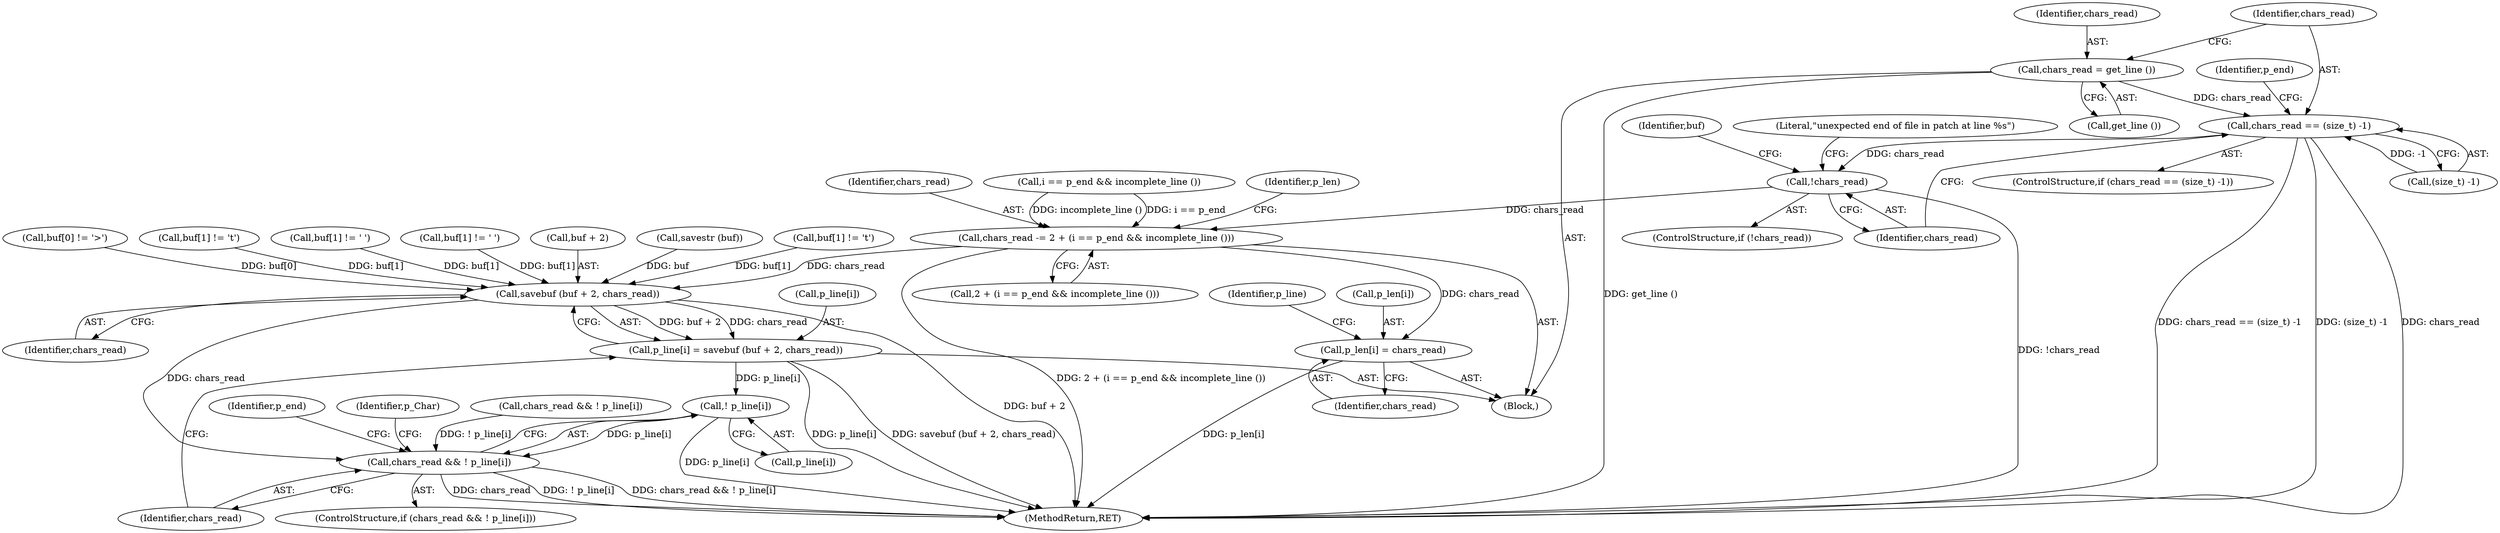 digraph "0_savannah_0c08d7a902c6fdd49b704623a12d8d672ef18944@API" {
"1002578" [label="(Call,chars_read = get_line ())"];
"1002582" [label="(Call,chars_read == (size_t) -1)"];
"1002598" [label="(Call,!chars_read)"];
"1002628" [label="(Call,chars_read -= 2 + (i == p_end && incomplete_line ()))"];
"1002637" [label="(Call,p_len[i] = chars_read)"];
"1002646" [label="(Call,savebuf (buf + 2, chars_read))"];
"1002642" [label="(Call,p_line[i] = savebuf (buf + 2, chars_read))"];
"1002654" [label="(Call,! p_line[i])"];
"1002652" [label="(Call,chars_read && ! p_line[i])"];
"1002597" [label="(ControlStructure,if (!chars_read))"];
"1002651" [label="(ControlStructure,if (chars_read && ! p_line[i]))"];
"1002646" [label="(Call,savebuf (buf + 2, chars_read))"];
"1002580" [label="(Call,get_line ())"];
"1002470" [label="(Call,chars_read && ! p_line[i])"];
"1002772" [label="(MethodReturn,RET)"];
"1002654" [label="(Call,! p_line[i])"];
"1002644" [label="(Identifier,p_line)"];
"1002660" [label="(Identifier,p_end)"];
"1002579" [label="(Identifier,chars_read)"];
"1002642" [label="(Call,p_line[i] = savebuf (buf + 2, chars_read))"];
"1002601" [label="(Literal,\"unexpected end of file in patch at line %s\")"];
"1002653" [label="(Identifier,chars_read)"];
"1002618" [label="(Call,buf[1] != '\t')"];
"1002584" [label="(Call,(size_t) -1)"];
"1002609" [label="(Identifier,buf)"];
"1002578" [label="(Call,chars_read = get_line ())"];
"1002581" [label="(ControlStructure,if (chars_read == (size_t) -1))"];
"1002650" [label="(Identifier,chars_read)"];
"1002431" [label="(Call,buf[1] != ' ')"];
"1002652" [label="(Call,chars_read && ! p_line[i])"];
"1002577" [label="(Block,)"];
"1002583" [label="(Identifier,chars_read)"];
"1002590" [label="(Identifier,p_end)"];
"1002599" [label="(Identifier,chars_read)"];
"1002598" [label="(Call,!chars_read)"];
"1002638" [label="(Call,p_len[i])"];
"1002637" [label="(Call,p_len[i] = chars_read)"];
"1002655" [label="(Call,p_line[i])"];
"1002582" [label="(Call,chars_read == (size_t) -1)"];
"1002643" [label="(Call,p_line[i])"];
"1002613" [label="(Call,buf[1] != ' ')"];
"1002641" [label="(Identifier,chars_read)"];
"1002632" [label="(Call,i == p_end && incomplete_line ())"];
"1002630" [label="(Call,2 + (i == p_end && incomplete_line ()))"];
"1002628" [label="(Call,chars_read -= 2 + (i == p_end && incomplete_line ()))"];
"1002669" [label="(Identifier,p_Char)"];
"1002647" [label="(Call,buf + 2)"];
"1002629" [label="(Identifier,chars_read)"];
"1002553" [label="(Call,savestr (buf))"];
"1002639" [label="(Identifier,p_len)"];
"1002436" [label="(Call,buf[1] != '\t')"];
"1002607" [label="(Call,buf[0] != '>')"];
"1002578" -> "1002577"  [label="AST: "];
"1002578" -> "1002580"  [label="CFG: "];
"1002579" -> "1002578"  [label="AST: "];
"1002580" -> "1002578"  [label="AST: "];
"1002583" -> "1002578"  [label="CFG: "];
"1002578" -> "1002772"  [label="DDG: get_line ()"];
"1002578" -> "1002582"  [label="DDG: chars_read"];
"1002582" -> "1002581"  [label="AST: "];
"1002582" -> "1002584"  [label="CFG: "];
"1002583" -> "1002582"  [label="AST: "];
"1002584" -> "1002582"  [label="AST: "];
"1002590" -> "1002582"  [label="CFG: "];
"1002599" -> "1002582"  [label="CFG: "];
"1002582" -> "1002772"  [label="DDG: chars_read == (size_t) -1"];
"1002582" -> "1002772"  [label="DDG: (size_t) -1"];
"1002582" -> "1002772"  [label="DDG: chars_read"];
"1002584" -> "1002582"  [label="DDG: -1"];
"1002582" -> "1002598"  [label="DDG: chars_read"];
"1002598" -> "1002597"  [label="AST: "];
"1002598" -> "1002599"  [label="CFG: "];
"1002599" -> "1002598"  [label="AST: "];
"1002601" -> "1002598"  [label="CFG: "];
"1002609" -> "1002598"  [label="CFG: "];
"1002598" -> "1002772"  [label="DDG: !chars_read"];
"1002598" -> "1002628"  [label="DDG: chars_read"];
"1002628" -> "1002577"  [label="AST: "];
"1002628" -> "1002630"  [label="CFG: "];
"1002629" -> "1002628"  [label="AST: "];
"1002630" -> "1002628"  [label="AST: "];
"1002639" -> "1002628"  [label="CFG: "];
"1002628" -> "1002772"  [label="DDG: 2 + (i == p_end && incomplete_line ())"];
"1002632" -> "1002628"  [label="DDG: i == p_end"];
"1002632" -> "1002628"  [label="DDG: incomplete_line ()"];
"1002628" -> "1002637"  [label="DDG: chars_read"];
"1002628" -> "1002646"  [label="DDG: chars_read"];
"1002637" -> "1002577"  [label="AST: "];
"1002637" -> "1002641"  [label="CFG: "];
"1002638" -> "1002637"  [label="AST: "];
"1002641" -> "1002637"  [label="AST: "];
"1002644" -> "1002637"  [label="CFG: "];
"1002637" -> "1002772"  [label="DDG: p_len[i]"];
"1002646" -> "1002642"  [label="AST: "];
"1002646" -> "1002650"  [label="CFG: "];
"1002647" -> "1002646"  [label="AST: "];
"1002650" -> "1002646"  [label="AST: "];
"1002642" -> "1002646"  [label="CFG: "];
"1002646" -> "1002772"  [label="DDG: buf + 2"];
"1002646" -> "1002642"  [label="DDG: buf + 2"];
"1002646" -> "1002642"  [label="DDG: chars_read"];
"1002618" -> "1002646"  [label="DDG: buf[1]"];
"1002613" -> "1002646"  [label="DDG: buf[1]"];
"1002553" -> "1002646"  [label="DDG: buf"];
"1002607" -> "1002646"  [label="DDG: buf[0]"];
"1002436" -> "1002646"  [label="DDG: buf[1]"];
"1002431" -> "1002646"  [label="DDG: buf[1]"];
"1002646" -> "1002652"  [label="DDG: chars_read"];
"1002642" -> "1002577"  [label="AST: "];
"1002643" -> "1002642"  [label="AST: "];
"1002653" -> "1002642"  [label="CFG: "];
"1002642" -> "1002772"  [label="DDG: savebuf (buf + 2, chars_read)"];
"1002642" -> "1002772"  [label="DDG: p_line[i]"];
"1002642" -> "1002654"  [label="DDG: p_line[i]"];
"1002654" -> "1002652"  [label="AST: "];
"1002654" -> "1002655"  [label="CFG: "];
"1002655" -> "1002654"  [label="AST: "];
"1002652" -> "1002654"  [label="CFG: "];
"1002654" -> "1002772"  [label="DDG: p_line[i]"];
"1002654" -> "1002652"  [label="DDG: p_line[i]"];
"1002652" -> "1002651"  [label="AST: "];
"1002652" -> "1002653"  [label="CFG: "];
"1002653" -> "1002652"  [label="AST: "];
"1002660" -> "1002652"  [label="CFG: "];
"1002669" -> "1002652"  [label="CFG: "];
"1002652" -> "1002772"  [label="DDG: chars_read && ! p_line[i]"];
"1002652" -> "1002772"  [label="DDG: chars_read"];
"1002652" -> "1002772"  [label="DDG: ! p_line[i]"];
"1002470" -> "1002652"  [label="DDG: ! p_line[i]"];
}
